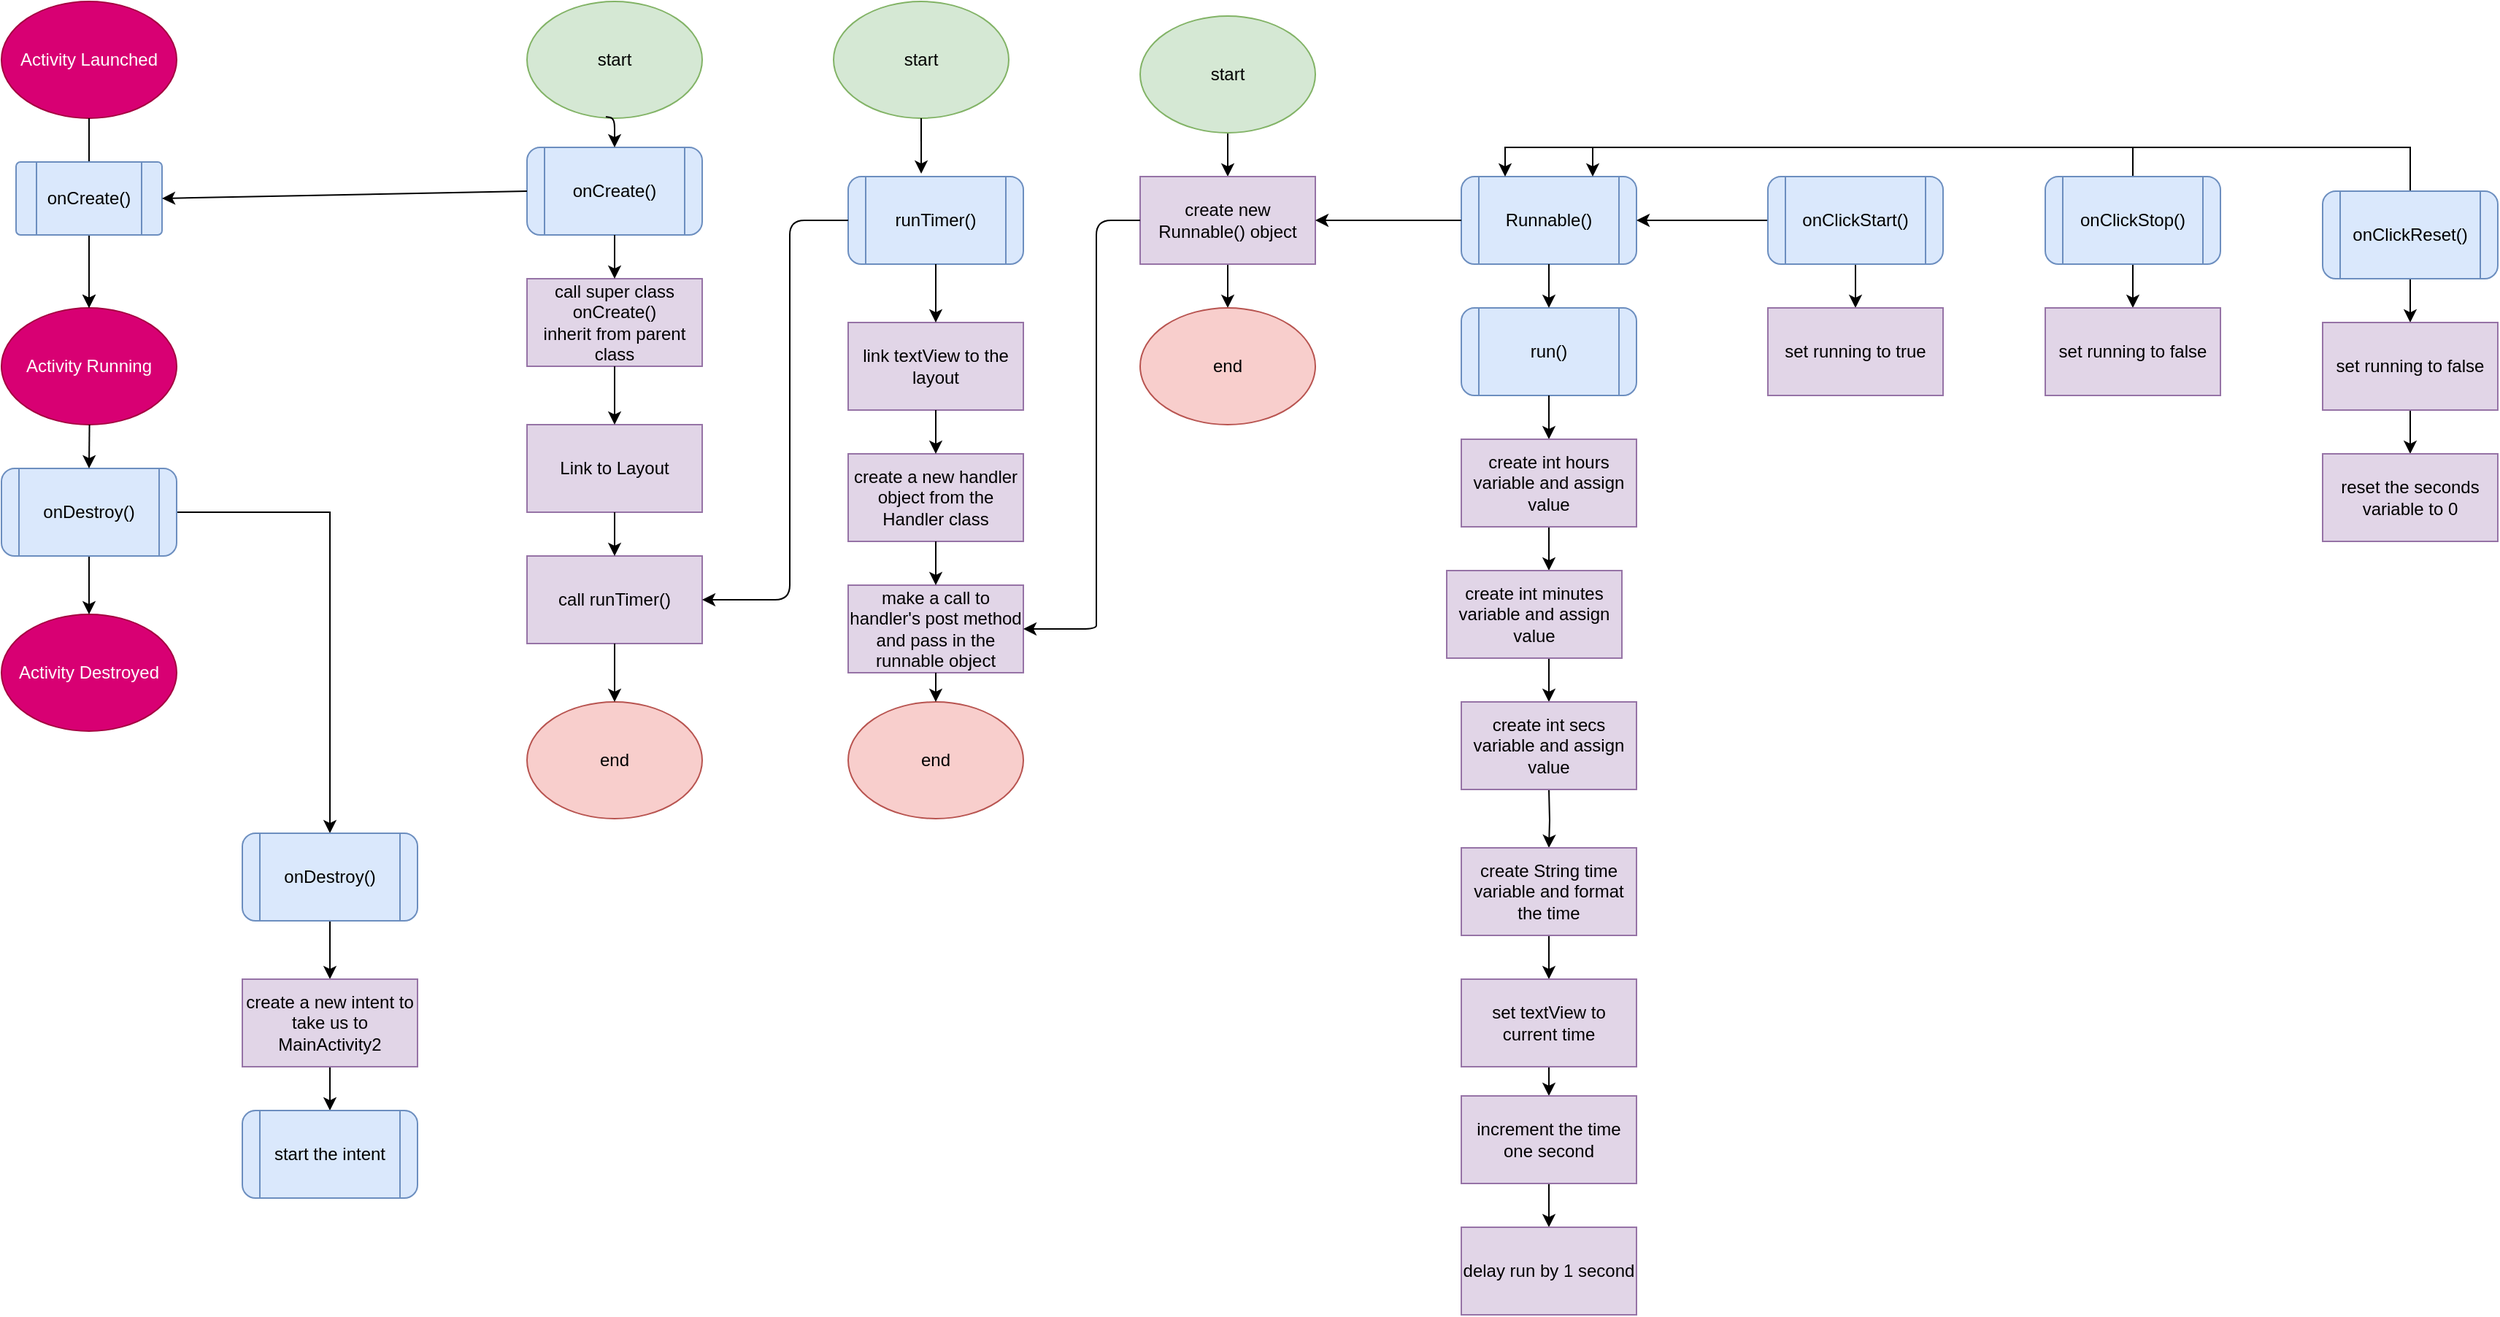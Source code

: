 <mxfile version="13.9.7" type="github">
  <diagram id="N94yQ9Ub5QvBV8jWTIyv" name="Page-1">
    <mxGraphModel dx="1422" dy="794" grid="1" gridSize="10" guides="1" tooltips="1" connect="1" arrows="1" fold="1" page="1" pageScale="1" pageWidth="850" pageHeight="1100" math="0" shadow="0">
      <root>
        <mxCell id="0" />
        <mxCell id="1" parent="0" />
        <mxCell id="S72ueaMxtPJ9CiPUtPcR-1" value="Activity Launched" style="ellipse;whiteSpace=wrap;html=1;fillColor=#d80073;strokeColor=#A50040;fontColor=#ffffff;" vertex="1" parent="1">
          <mxGeometry x="140" y="60" width="120" height="80" as="geometry" />
        </mxCell>
        <mxCell id="S72ueaMxtPJ9CiPUtPcR-2" value="Activity Running" style="ellipse;whiteSpace=wrap;html=1;fillColor=#d80073;strokeColor=#A50040;fontColor=#ffffff;" vertex="1" parent="1">
          <mxGeometry x="140" y="270" width="120" height="80" as="geometry" />
        </mxCell>
        <mxCell id="S72ueaMxtPJ9CiPUtPcR-3" value="" style="endArrow=classic;html=1;exitX=0.5;exitY=1;exitDx=0;exitDy=0;" edge="1" parent="1" source="S72ueaMxtPJ9CiPUtPcR-1" target="S72ueaMxtPJ9CiPUtPcR-2">
          <mxGeometry width="50" height="50" relative="1" as="geometry">
            <mxPoint x="170" y="180" as="sourcePoint" />
            <mxPoint x="220" y="130" as="targetPoint" />
          </mxGeometry>
        </mxCell>
        <mxCell id="S72ueaMxtPJ9CiPUtPcR-4" value="Activity Destroyed" style="ellipse;whiteSpace=wrap;html=1;fillColor=#d80073;strokeColor=#A50040;fontColor=#ffffff;" vertex="1" parent="1">
          <mxGeometry x="140" y="480" width="120" height="80" as="geometry" />
        </mxCell>
        <mxCell id="S72ueaMxtPJ9CiPUtPcR-5" value="" style="endArrow=classic;html=1;" edge="1" parent="1" source="S72ueaMxtPJ9CiPUtPcR-60" target="S72ueaMxtPJ9CiPUtPcR-4">
          <mxGeometry width="50" height="50" relative="1" as="geometry">
            <mxPoint x="130" y="370" as="sourcePoint" />
            <mxPoint x="180" y="320" as="targetPoint" />
          </mxGeometry>
        </mxCell>
        <mxCell id="S72ueaMxtPJ9CiPUtPcR-8" value="" style="edgeStyle=orthogonalEdgeStyle;rounded=0;orthogonalLoop=1;jettySize=auto;html=1;" edge="1" parent="1" source="S72ueaMxtPJ9CiPUtPcR-7" target="S72ueaMxtPJ9CiPUtPcR-2">
          <mxGeometry relative="1" as="geometry" />
        </mxCell>
        <mxCell id="S72ueaMxtPJ9CiPUtPcR-7" value="onCreate()" style="verticalLabelPosition=middle;verticalAlign=middle;html=1;shape=process;whiteSpace=wrap;rounded=1;size=0.14;arcSize=6;labelPosition=center;align=center;fillColor=#dae8fc;strokeColor=#6c8ebf;" vertex="1" parent="1">
          <mxGeometry x="150" y="170" width="100" height="50" as="geometry" />
        </mxCell>
        <mxCell id="S72ueaMxtPJ9CiPUtPcR-9" value="start" style="ellipse;whiteSpace=wrap;html=1;rounded=1;fillColor=#d5e8d4;strokeColor=#82b366;" vertex="1" parent="1">
          <mxGeometry x="500" y="60" width="120" height="80" as="geometry" />
        </mxCell>
        <mxCell id="S72ueaMxtPJ9CiPUtPcR-10" value="onCreate()" style="shape=process;whiteSpace=wrap;html=1;backgroundOutline=1;rounded=1;fillColor=#dae8fc;strokeColor=#6c8ebf;" vertex="1" parent="1">
          <mxGeometry x="500" y="160" width="120" height="60" as="geometry" />
        </mxCell>
        <mxCell id="S72ueaMxtPJ9CiPUtPcR-11" value="call super class&lt;br&gt;onCreate()&lt;br&gt;inherit from parent class" style="rounded=0;whiteSpace=wrap;html=1;fillColor=#e1d5e7;strokeColor=#9673a6;" vertex="1" parent="1">
          <mxGeometry x="500" y="250" width="120" height="60" as="geometry" />
        </mxCell>
        <mxCell id="S72ueaMxtPJ9CiPUtPcR-12" value="Link to Layout" style="rounded=0;whiteSpace=wrap;html=1;fillColor=#e1d5e7;strokeColor=#9673a6;" vertex="1" parent="1">
          <mxGeometry x="500" y="350" width="120" height="60" as="geometry" />
        </mxCell>
        <mxCell id="S72ueaMxtPJ9CiPUtPcR-13" value="" style="endArrow=classic;html=1;exitX=0.45;exitY=0.988;exitDx=0;exitDy=0;exitPerimeter=0;" edge="1" parent="1" source="S72ueaMxtPJ9CiPUtPcR-9" target="S72ueaMxtPJ9CiPUtPcR-10">
          <mxGeometry width="50" height="50" relative="1" as="geometry">
            <mxPoint x="550" y="180" as="sourcePoint" />
            <mxPoint x="600" y="130" as="targetPoint" />
            <Array as="points">
              <mxPoint x="560" y="140" />
            </Array>
          </mxGeometry>
        </mxCell>
        <mxCell id="S72ueaMxtPJ9CiPUtPcR-14" value="" style="endArrow=classic;html=1;entryX=0.5;entryY=0;entryDx=0;entryDy=0;exitX=0.5;exitY=1;exitDx=0;exitDy=0;" edge="1" parent="1" source="S72ueaMxtPJ9CiPUtPcR-10" target="S72ueaMxtPJ9CiPUtPcR-11">
          <mxGeometry width="50" height="50" relative="1" as="geometry">
            <mxPoint x="450" y="270" as="sourcePoint" />
            <mxPoint x="500" y="220" as="targetPoint" />
          </mxGeometry>
        </mxCell>
        <mxCell id="S72ueaMxtPJ9CiPUtPcR-15" value="" style="endArrow=classic;html=1;exitX=0.5;exitY=1;exitDx=0;exitDy=0;entryX=0.5;entryY=0;entryDx=0;entryDy=0;" edge="1" parent="1" source="S72ueaMxtPJ9CiPUtPcR-11" target="S72ueaMxtPJ9CiPUtPcR-12">
          <mxGeometry width="50" height="50" relative="1" as="geometry">
            <mxPoint x="550" y="400" as="sourcePoint" />
            <mxPoint x="600" y="350" as="targetPoint" />
          </mxGeometry>
        </mxCell>
        <mxCell id="S72ueaMxtPJ9CiPUtPcR-16" value="call runTimer()" style="rounded=0;whiteSpace=wrap;html=1;fillColor=#e1d5e7;strokeColor=#9673a6;" vertex="1" parent="1">
          <mxGeometry x="500" y="440" width="120" height="60" as="geometry" />
        </mxCell>
        <mxCell id="S72ueaMxtPJ9CiPUtPcR-17" value="" style="endArrow=classic;html=1;entryX=0.5;entryY=0;entryDx=0;entryDy=0;exitX=0.5;exitY=1;exitDx=0;exitDy=0;" edge="1" parent="1" source="S72ueaMxtPJ9CiPUtPcR-12" target="S72ueaMxtPJ9CiPUtPcR-16">
          <mxGeometry width="50" height="50" relative="1" as="geometry">
            <mxPoint x="400" y="410" as="sourcePoint" />
            <mxPoint x="450" y="360" as="targetPoint" />
          </mxGeometry>
        </mxCell>
        <mxCell id="S72ueaMxtPJ9CiPUtPcR-19" value="end" style="ellipse;whiteSpace=wrap;html=1;rounded=1;fillColor=#f8cecc;strokeColor=#b85450;" vertex="1" parent="1">
          <mxGeometry x="500" y="540" width="120" height="80" as="geometry" />
        </mxCell>
        <mxCell id="S72ueaMxtPJ9CiPUtPcR-20" value="" style="endArrow=classic;html=1;entryX=0.5;entryY=0;entryDx=0;entryDy=0;exitX=0.5;exitY=1;exitDx=0;exitDy=0;" edge="1" parent="1" source="S72ueaMxtPJ9CiPUtPcR-16" target="S72ueaMxtPJ9CiPUtPcR-19">
          <mxGeometry width="50" height="50" relative="1" as="geometry">
            <mxPoint x="560" y="520" as="sourcePoint" />
            <mxPoint x="450" y="360" as="targetPoint" />
            <Array as="points">
              <mxPoint x="560" y="530" />
            </Array>
          </mxGeometry>
        </mxCell>
        <mxCell id="S72ueaMxtPJ9CiPUtPcR-21" value="" style="endArrow=classic;html=1;entryX=1;entryY=0.5;entryDx=0;entryDy=0;exitX=0;exitY=0.5;exitDx=0;exitDy=0;" edge="1" parent="1" source="S72ueaMxtPJ9CiPUtPcR-10" target="S72ueaMxtPJ9CiPUtPcR-7">
          <mxGeometry width="50" height="50" relative="1" as="geometry">
            <mxPoint x="490" y="190" as="sourcePoint" />
            <mxPoint x="350" y="190" as="targetPoint" />
          </mxGeometry>
        </mxCell>
        <mxCell id="S72ueaMxtPJ9CiPUtPcR-22" value="start" style="ellipse;whiteSpace=wrap;html=1;rounded=1;fillColor=#d5e8d4;strokeColor=#82b366;" vertex="1" parent="1">
          <mxGeometry x="710" y="60" width="120" height="80" as="geometry" />
        </mxCell>
        <mxCell id="S72ueaMxtPJ9CiPUtPcR-23" value="runTimer()" style="shape=process;whiteSpace=wrap;html=1;backgroundOutline=1;rounded=1;fillColor=#dae8fc;strokeColor=#6c8ebf;" vertex="1" parent="1">
          <mxGeometry x="720" y="180" width="120" height="60" as="geometry" />
        </mxCell>
        <mxCell id="S72ueaMxtPJ9CiPUtPcR-24" value="link textView to the layout" style="rounded=0;whiteSpace=wrap;html=1;fillColor=#e1d5e7;strokeColor=#9673a6;" vertex="1" parent="1">
          <mxGeometry x="720" y="280" width="120" height="60" as="geometry" />
        </mxCell>
        <mxCell id="S72ueaMxtPJ9CiPUtPcR-25" value="" style="endArrow=classic;html=1;entryX=0.417;entryY=-0.033;entryDx=0;entryDy=0;entryPerimeter=0;" edge="1" parent="1" source="S72ueaMxtPJ9CiPUtPcR-22" target="S72ueaMxtPJ9CiPUtPcR-23">
          <mxGeometry width="50" height="50" relative="1" as="geometry">
            <mxPoint x="770" y="170" as="sourcePoint" />
            <mxPoint x="820" y="120" as="targetPoint" />
          </mxGeometry>
        </mxCell>
        <mxCell id="S72ueaMxtPJ9CiPUtPcR-26" value="" style="endArrow=classic;html=1;entryX=0.5;entryY=0;entryDx=0;entryDy=0;exitX=0.5;exitY=1;exitDx=0;exitDy=0;" edge="1" parent="1" source="S72ueaMxtPJ9CiPUtPcR-23" target="S72ueaMxtPJ9CiPUtPcR-24">
          <mxGeometry width="50" height="50" relative="1" as="geometry">
            <mxPoint x="730" y="270" as="sourcePoint" />
            <mxPoint x="780" y="220" as="targetPoint" />
            <Array as="points">
              <mxPoint x="780" y="270" />
            </Array>
          </mxGeometry>
        </mxCell>
        <mxCell id="S72ueaMxtPJ9CiPUtPcR-27" value="create a new handler object from the Handler class" style="rounded=0;whiteSpace=wrap;html=1;fillColor=#e1d5e7;strokeColor=#9673a6;" vertex="1" parent="1">
          <mxGeometry x="720" y="370" width="120" height="60" as="geometry" />
        </mxCell>
        <mxCell id="S72ueaMxtPJ9CiPUtPcR-28" value="" style="endArrow=classic;html=1;entryX=0.5;entryY=0;entryDx=0;entryDy=0;exitX=0.5;exitY=1;exitDx=0;exitDy=0;" edge="1" parent="1" source="S72ueaMxtPJ9CiPUtPcR-24" target="S72ueaMxtPJ9CiPUtPcR-27">
          <mxGeometry width="50" height="50" relative="1" as="geometry">
            <mxPoint x="640" y="370" as="sourcePoint" />
            <mxPoint x="690" y="320" as="targetPoint" />
          </mxGeometry>
        </mxCell>
        <mxCell id="S72ueaMxtPJ9CiPUtPcR-29" value="make a call to handler&#39;s post method and pass in the runnable object" style="rounded=0;whiteSpace=wrap;html=1;fillColor=#e1d5e7;strokeColor=#9673a6;" vertex="1" parent="1">
          <mxGeometry x="720" y="460" width="120" height="60" as="geometry" />
        </mxCell>
        <mxCell id="S72ueaMxtPJ9CiPUtPcR-30" value="" style="endArrow=classic;html=1;entryX=0.5;entryY=0;entryDx=0;entryDy=0;exitX=0.5;exitY=1;exitDx=0;exitDy=0;" edge="1" parent="1" source="S72ueaMxtPJ9CiPUtPcR-27" target="S72ueaMxtPJ9CiPUtPcR-29">
          <mxGeometry width="50" height="50" relative="1" as="geometry">
            <mxPoint x="640" y="460" as="sourcePoint" />
            <mxPoint x="690" y="410" as="targetPoint" />
          </mxGeometry>
        </mxCell>
        <mxCell id="S72ueaMxtPJ9CiPUtPcR-31" value="end" style="ellipse;whiteSpace=wrap;html=1;rounded=1;fillColor=#f8cecc;strokeColor=#b85450;" vertex="1" parent="1">
          <mxGeometry x="720" y="540" width="120" height="80" as="geometry" />
        </mxCell>
        <mxCell id="S72ueaMxtPJ9CiPUtPcR-32" value="" style="endArrow=classic;html=1;exitX=0.5;exitY=1;exitDx=0;exitDy=0;entryX=0.5;entryY=0;entryDx=0;entryDy=0;" edge="1" parent="1" source="S72ueaMxtPJ9CiPUtPcR-29" target="S72ueaMxtPJ9CiPUtPcR-31">
          <mxGeometry width="50" height="50" relative="1" as="geometry">
            <mxPoint x="660" y="560" as="sourcePoint" />
            <mxPoint x="710" y="510" as="targetPoint" />
          </mxGeometry>
        </mxCell>
        <mxCell id="S72ueaMxtPJ9CiPUtPcR-62" style="edgeStyle=orthogonalEdgeStyle;rounded=0;orthogonalLoop=1;jettySize=auto;html=1;exitX=0.5;exitY=1;exitDx=0;exitDy=0;" edge="1" parent="1" source="S72ueaMxtPJ9CiPUtPcR-33" target="S72ueaMxtPJ9CiPUtPcR-35">
          <mxGeometry relative="1" as="geometry" />
        </mxCell>
        <mxCell id="S72ueaMxtPJ9CiPUtPcR-33" value="start" style="ellipse;whiteSpace=wrap;html=1;rounded=1;fillColor=#d5e8d4;strokeColor=#82b366;" vertex="1" parent="1">
          <mxGeometry x="920" y="70" width="120" height="80" as="geometry" />
        </mxCell>
        <mxCell id="S72ueaMxtPJ9CiPUtPcR-34" value="" style="endArrow=classic;html=1;exitX=0;exitY=0.5;exitDx=0;exitDy=0;entryX=1;entryY=0.5;entryDx=0;entryDy=0;" edge="1" parent="1" source="S72ueaMxtPJ9CiPUtPcR-23" target="S72ueaMxtPJ9CiPUtPcR-16">
          <mxGeometry width="50" height="50" relative="1" as="geometry">
            <mxPoint x="660" y="260" as="sourcePoint" />
            <mxPoint x="710" y="210" as="targetPoint" />
            <Array as="points">
              <mxPoint x="680" y="210" />
              <mxPoint x="680" y="470" />
            </Array>
          </mxGeometry>
        </mxCell>
        <mxCell id="S72ueaMxtPJ9CiPUtPcR-63" style="edgeStyle=orthogonalEdgeStyle;rounded=0;orthogonalLoop=1;jettySize=auto;html=1;exitX=0.5;exitY=1;exitDx=0;exitDy=0;entryX=0.5;entryY=0;entryDx=0;entryDy=0;" edge="1" parent="1" source="S72ueaMxtPJ9CiPUtPcR-35" target="S72ueaMxtPJ9CiPUtPcR-38">
          <mxGeometry relative="1" as="geometry" />
        </mxCell>
        <mxCell id="S72ueaMxtPJ9CiPUtPcR-35" value="create new Runnable() object" style="rounded=0;whiteSpace=wrap;html=1;fillColor=#e1d5e7;strokeColor=#9673a6;" vertex="1" parent="1">
          <mxGeometry x="920" y="180" width="120" height="60" as="geometry" />
        </mxCell>
        <mxCell id="S72ueaMxtPJ9CiPUtPcR-37" value="" style="endArrow=classic;html=1;entryX=1;entryY=0.5;entryDx=0;entryDy=0;exitX=0;exitY=0.5;exitDx=0;exitDy=0;" edge="1" parent="1" source="S72ueaMxtPJ9CiPUtPcR-35" target="S72ueaMxtPJ9CiPUtPcR-29">
          <mxGeometry width="50" height="50" relative="1" as="geometry">
            <mxPoint x="930" y="310" as="sourcePoint" />
            <mxPoint x="980" y="260" as="targetPoint" />
            <Array as="points">
              <mxPoint x="890" y="210" />
              <mxPoint x="890" y="480" />
              <mxPoint x="890" y="490" />
            </Array>
          </mxGeometry>
        </mxCell>
        <mxCell id="S72ueaMxtPJ9CiPUtPcR-38" value="end" style="ellipse;whiteSpace=wrap;html=1;rounded=1;fillColor=#f8cecc;strokeColor=#b85450;" vertex="1" parent="1">
          <mxGeometry x="920" y="270" width="120" height="80" as="geometry" />
        </mxCell>
        <mxCell id="S72ueaMxtPJ9CiPUtPcR-39" value="Runnable()" style="shape=process;whiteSpace=wrap;html=1;backgroundOutline=1;rounded=1;fillColor=#dae8fc;strokeColor=#6c8ebf;" vertex="1" parent="1">
          <mxGeometry x="1140" y="180" width="120" height="60" as="geometry" />
        </mxCell>
        <mxCell id="S72ueaMxtPJ9CiPUtPcR-40" value="run()" style="shape=process;whiteSpace=wrap;html=1;backgroundOutline=1;rounded=1;fillColor=#dae8fc;strokeColor=#6c8ebf;" vertex="1" parent="1">
          <mxGeometry x="1140" y="270" width="120" height="60" as="geometry" />
        </mxCell>
        <mxCell id="S72ueaMxtPJ9CiPUtPcR-41" value="" style="endArrow=classic;html=1;exitX=0;exitY=0.5;exitDx=0;exitDy=0;entryX=1;entryY=0.5;entryDx=0;entryDy=0;" edge="1" parent="1" source="S72ueaMxtPJ9CiPUtPcR-39" target="S72ueaMxtPJ9CiPUtPcR-35">
          <mxGeometry width="50" height="50" relative="1" as="geometry">
            <mxPoint x="1060" y="220" as="sourcePoint" />
            <mxPoint x="1110" y="170" as="targetPoint" />
          </mxGeometry>
        </mxCell>
        <mxCell id="S72ueaMxtPJ9CiPUtPcR-42" value="" style="endArrow=classic;html=1;entryX=0.5;entryY=0;entryDx=0;entryDy=0;exitX=0.5;exitY=1;exitDx=0;exitDy=0;" edge="1" parent="1" source="S72ueaMxtPJ9CiPUtPcR-39" target="S72ueaMxtPJ9CiPUtPcR-40">
          <mxGeometry width="50" height="50" relative="1" as="geometry">
            <mxPoint x="1080" y="290" as="sourcePoint" />
            <mxPoint x="1130" y="240" as="targetPoint" />
          </mxGeometry>
        </mxCell>
        <mxCell id="S72ueaMxtPJ9CiPUtPcR-44" value="" style="endArrow=classic;html=1;entryX=0.5;entryY=0;entryDx=0;entryDy=0;exitX=0.5;exitY=1;exitDx=0;exitDy=0;" edge="1" parent="1" source="S72ueaMxtPJ9CiPUtPcR-40">
          <mxGeometry width="50" height="50" relative="1" as="geometry">
            <mxPoint x="1090" y="400" as="sourcePoint" />
            <mxPoint x="1200" y="360" as="targetPoint" />
          </mxGeometry>
        </mxCell>
        <mxCell id="S72ueaMxtPJ9CiPUtPcR-49" style="edgeStyle=orthogonalEdgeStyle;rounded=0;orthogonalLoop=1;jettySize=auto;html=1;exitX=0.5;exitY=1;exitDx=0;exitDy=0;entryX=0.5;entryY=0;entryDx=0;entryDy=0;" edge="1" parent="1">
          <mxGeometry relative="1" as="geometry">
            <mxPoint x="1200" y="510" as="sourcePoint" />
            <mxPoint x="1200" y="540" as="targetPoint" />
          </mxGeometry>
        </mxCell>
        <mxCell id="S72ueaMxtPJ9CiPUtPcR-51" style="edgeStyle=orthogonalEdgeStyle;rounded=0;orthogonalLoop=1;jettySize=auto;html=1;exitX=0.5;exitY=1;exitDx=0;exitDy=0;" edge="1" parent="1" target="S72ueaMxtPJ9CiPUtPcR-50">
          <mxGeometry relative="1" as="geometry">
            <mxPoint x="1200" y="600" as="sourcePoint" />
          </mxGeometry>
        </mxCell>
        <mxCell id="S72ueaMxtPJ9CiPUtPcR-48" value="" style="endArrow=classic;html=1;" edge="1" parent="1">
          <mxGeometry width="50" height="50" relative="1" as="geometry">
            <mxPoint x="1200" y="420" as="sourcePoint" />
            <mxPoint x="1200" y="450" as="targetPoint" />
          </mxGeometry>
        </mxCell>
        <mxCell id="S72ueaMxtPJ9CiPUtPcR-54" style="edgeStyle=orthogonalEdgeStyle;rounded=0;orthogonalLoop=1;jettySize=auto;html=1;exitX=0.5;exitY=1;exitDx=0;exitDy=0;" edge="1" parent="1" source="S72ueaMxtPJ9CiPUtPcR-50" target="S72ueaMxtPJ9CiPUtPcR-53">
          <mxGeometry relative="1" as="geometry" />
        </mxCell>
        <mxCell id="S72ueaMxtPJ9CiPUtPcR-50" value="create String time variable and format the time" style="rounded=0;whiteSpace=wrap;html=1;fillColor=#e1d5e7;strokeColor=#9673a6;" vertex="1" parent="1">
          <mxGeometry x="1140" y="640" width="120" height="60" as="geometry" />
        </mxCell>
        <mxCell id="S72ueaMxtPJ9CiPUtPcR-56" style="edgeStyle=orthogonalEdgeStyle;rounded=0;orthogonalLoop=1;jettySize=auto;html=1;exitX=0.5;exitY=1;exitDx=0;exitDy=0;entryX=0.5;entryY=0;entryDx=0;entryDy=0;" edge="1" parent="1" source="S72ueaMxtPJ9CiPUtPcR-53" target="S72ueaMxtPJ9CiPUtPcR-55">
          <mxGeometry relative="1" as="geometry" />
        </mxCell>
        <mxCell id="S72ueaMxtPJ9CiPUtPcR-53" value="set textView to current time" style="rounded=0;whiteSpace=wrap;html=1;fillColor=#e1d5e7;strokeColor=#9673a6;" vertex="1" parent="1">
          <mxGeometry x="1140" y="730" width="120" height="60" as="geometry" />
        </mxCell>
        <mxCell id="S72ueaMxtPJ9CiPUtPcR-58" style="edgeStyle=orthogonalEdgeStyle;rounded=0;orthogonalLoop=1;jettySize=auto;html=1;exitX=0.5;exitY=1;exitDx=0;exitDy=0;entryX=0.5;entryY=0;entryDx=0;entryDy=0;" edge="1" parent="1" source="S72ueaMxtPJ9CiPUtPcR-55" target="S72ueaMxtPJ9CiPUtPcR-57">
          <mxGeometry relative="1" as="geometry" />
        </mxCell>
        <mxCell id="S72ueaMxtPJ9CiPUtPcR-55" value="increment the time one second" style="rounded=0;whiteSpace=wrap;html=1;fillColor=#e1d5e7;strokeColor=#9673a6;" vertex="1" parent="1">
          <mxGeometry x="1140" y="810" width="120" height="60" as="geometry" />
        </mxCell>
        <mxCell id="S72ueaMxtPJ9CiPUtPcR-57" value="delay run by 1 second" style="rounded=0;whiteSpace=wrap;html=1;fillColor=#e1d5e7;strokeColor=#9673a6;" vertex="1" parent="1">
          <mxGeometry x="1140" y="900" width="120" height="60" as="geometry" />
        </mxCell>
        <mxCell id="S72ueaMxtPJ9CiPUtPcR-81" style="edgeStyle=orthogonalEdgeStyle;rounded=0;orthogonalLoop=1;jettySize=auto;html=1;exitX=1;exitY=0.5;exitDx=0;exitDy=0;entryX=0.5;entryY=0;entryDx=0;entryDy=0;" edge="1" parent="1" source="S72ueaMxtPJ9CiPUtPcR-60" target="S72ueaMxtPJ9CiPUtPcR-78">
          <mxGeometry relative="1" as="geometry" />
        </mxCell>
        <mxCell id="S72ueaMxtPJ9CiPUtPcR-60" value="onDestroy()" style="shape=process;whiteSpace=wrap;html=1;backgroundOutline=1;rounded=1;fillColor=#dae8fc;strokeColor=#6c8ebf;" vertex="1" parent="1">
          <mxGeometry x="140" y="380" width="120" height="60" as="geometry" />
        </mxCell>
        <mxCell id="S72ueaMxtPJ9CiPUtPcR-61" value="" style="endArrow=classic;html=1;" edge="1" parent="1" source="S72ueaMxtPJ9CiPUtPcR-2" target="S72ueaMxtPJ9CiPUtPcR-60">
          <mxGeometry width="50" height="50" relative="1" as="geometry">
            <mxPoint x="200" y="350" as="sourcePoint" />
            <mxPoint x="200" y="480" as="targetPoint" />
          </mxGeometry>
        </mxCell>
        <mxCell id="S72ueaMxtPJ9CiPUtPcR-66" style="edgeStyle=orthogonalEdgeStyle;rounded=0;orthogonalLoop=1;jettySize=auto;html=1;exitX=0;exitY=0.5;exitDx=0;exitDy=0;entryX=1;entryY=0.5;entryDx=0;entryDy=0;" edge="1" parent="1" source="S72ueaMxtPJ9CiPUtPcR-64" target="S72ueaMxtPJ9CiPUtPcR-39">
          <mxGeometry relative="1" as="geometry">
            <mxPoint x="1270" y="210" as="targetPoint" />
          </mxGeometry>
        </mxCell>
        <mxCell id="S72ueaMxtPJ9CiPUtPcR-67" style="edgeStyle=orthogonalEdgeStyle;rounded=0;orthogonalLoop=1;jettySize=auto;html=1;exitX=0.5;exitY=1;exitDx=0;exitDy=0;" edge="1" parent="1" source="S72ueaMxtPJ9CiPUtPcR-64" target="S72ueaMxtPJ9CiPUtPcR-65">
          <mxGeometry relative="1" as="geometry" />
        </mxCell>
        <mxCell id="S72ueaMxtPJ9CiPUtPcR-64" value="onClickStart()" style="shape=process;whiteSpace=wrap;html=1;backgroundOutline=1;rounded=1;fillColor=#dae8fc;strokeColor=#6c8ebf;" vertex="1" parent="1">
          <mxGeometry x="1350" y="180" width="120" height="60" as="geometry" />
        </mxCell>
        <mxCell id="S72ueaMxtPJ9CiPUtPcR-65" value="set running to true" style="rounded=0;whiteSpace=wrap;html=1;fillColor=#e1d5e7;strokeColor=#9673a6;" vertex="1" parent="1">
          <mxGeometry x="1350" y="270" width="120" height="60" as="geometry" />
        </mxCell>
        <mxCell id="S72ueaMxtPJ9CiPUtPcR-75" style="edgeStyle=orthogonalEdgeStyle;rounded=0;orthogonalLoop=1;jettySize=auto;html=1;exitX=0.5;exitY=1;exitDx=0;exitDy=0;entryX=0.5;entryY=0;entryDx=0;entryDy=0;" edge="1" parent="1" source="S72ueaMxtPJ9CiPUtPcR-68" target="S72ueaMxtPJ9CiPUtPcR-69">
          <mxGeometry relative="1" as="geometry" />
        </mxCell>
        <mxCell id="S72ueaMxtPJ9CiPUtPcR-76" style="edgeStyle=orthogonalEdgeStyle;rounded=0;orthogonalLoop=1;jettySize=auto;html=1;exitX=0.5;exitY=0;exitDx=0;exitDy=0;entryX=0.75;entryY=0;entryDx=0;entryDy=0;" edge="1" parent="1" source="S72ueaMxtPJ9CiPUtPcR-68" target="S72ueaMxtPJ9CiPUtPcR-39">
          <mxGeometry relative="1" as="geometry" />
        </mxCell>
        <mxCell id="S72ueaMxtPJ9CiPUtPcR-68" value="onClickStop()" style="shape=process;whiteSpace=wrap;html=1;backgroundOutline=1;rounded=1;fillColor=#dae8fc;strokeColor=#6c8ebf;" vertex="1" parent="1">
          <mxGeometry x="1540" y="180" width="120" height="60" as="geometry" />
        </mxCell>
        <mxCell id="S72ueaMxtPJ9CiPUtPcR-69" value="set running to false" style="rounded=0;whiteSpace=wrap;html=1;fillColor=#e1d5e7;strokeColor=#9673a6;" vertex="1" parent="1">
          <mxGeometry x="1540" y="270" width="120" height="60" as="geometry" />
        </mxCell>
        <mxCell id="S72ueaMxtPJ9CiPUtPcR-73" style="edgeStyle=orthogonalEdgeStyle;rounded=0;orthogonalLoop=1;jettySize=auto;html=1;exitX=0.5;exitY=1;exitDx=0;exitDy=0;entryX=0.5;entryY=0;entryDx=0;entryDy=0;" edge="1" parent="1" source="S72ueaMxtPJ9CiPUtPcR-70" target="S72ueaMxtPJ9CiPUtPcR-71">
          <mxGeometry relative="1" as="geometry" />
        </mxCell>
        <mxCell id="S72ueaMxtPJ9CiPUtPcR-77" style="edgeStyle=orthogonalEdgeStyle;rounded=0;orthogonalLoop=1;jettySize=auto;html=1;exitX=0.5;exitY=0;exitDx=0;exitDy=0;entryX=0.25;entryY=0;entryDx=0;entryDy=0;" edge="1" parent="1" source="S72ueaMxtPJ9CiPUtPcR-70" target="S72ueaMxtPJ9CiPUtPcR-39">
          <mxGeometry relative="1" as="geometry" />
        </mxCell>
        <mxCell id="S72ueaMxtPJ9CiPUtPcR-70" value="onClickReset()" style="shape=process;whiteSpace=wrap;html=1;backgroundOutline=1;rounded=1;fillColor=#dae8fc;strokeColor=#6c8ebf;" vertex="1" parent="1">
          <mxGeometry x="1730" y="190" width="120" height="60" as="geometry" />
        </mxCell>
        <mxCell id="S72ueaMxtPJ9CiPUtPcR-74" style="edgeStyle=orthogonalEdgeStyle;rounded=0;orthogonalLoop=1;jettySize=auto;html=1;exitX=0.5;exitY=1;exitDx=0;exitDy=0;entryX=0.5;entryY=0;entryDx=0;entryDy=0;" edge="1" parent="1" source="S72ueaMxtPJ9CiPUtPcR-71" target="S72ueaMxtPJ9CiPUtPcR-72">
          <mxGeometry relative="1" as="geometry" />
        </mxCell>
        <mxCell id="S72ueaMxtPJ9CiPUtPcR-71" value="set running to false" style="rounded=0;whiteSpace=wrap;html=1;fillColor=#e1d5e7;strokeColor=#9673a6;" vertex="1" parent="1">
          <mxGeometry x="1730" y="280" width="120" height="60" as="geometry" />
        </mxCell>
        <mxCell id="S72ueaMxtPJ9CiPUtPcR-72" value="reset the seconds variable to 0" style="rounded=0;whiteSpace=wrap;html=1;fillColor=#e1d5e7;strokeColor=#9673a6;" vertex="1" parent="1">
          <mxGeometry x="1730" y="370" width="120" height="60" as="geometry" />
        </mxCell>
        <mxCell id="S72ueaMxtPJ9CiPUtPcR-82" style="edgeStyle=orthogonalEdgeStyle;rounded=0;orthogonalLoop=1;jettySize=auto;html=1;exitX=0.5;exitY=1;exitDx=0;exitDy=0;entryX=0.5;entryY=0;entryDx=0;entryDy=0;" edge="1" parent="1" source="S72ueaMxtPJ9CiPUtPcR-78" target="S72ueaMxtPJ9CiPUtPcR-79">
          <mxGeometry relative="1" as="geometry" />
        </mxCell>
        <mxCell id="S72ueaMxtPJ9CiPUtPcR-78" value="onDestroy()" style="shape=process;whiteSpace=wrap;html=1;backgroundOutline=1;rounded=1;fillColor=#dae8fc;strokeColor=#6c8ebf;" vertex="1" parent="1">
          <mxGeometry x="305" y="630" width="120" height="60" as="geometry" />
        </mxCell>
        <mxCell id="S72ueaMxtPJ9CiPUtPcR-83" style="edgeStyle=orthogonalEdgeStyle;rounded=0;orthogonalLoop=1;jettySize=auto;html=1;exitX=0.5;exitY=1;exitDx=0;exitDy=0;entryX=0.5;entryY=0;entryDx=0;entryDy=0;" edge="1" parent="1" source="S72ueaMxtPJ9CiPUtPcR-79" target="S72ueaMxtPJ9CiPUtPcR-80">
          <mxGeometry relative="1" as="geometry" />
        </mxCell>
        <mxCell id="S72ueaMxtPJ9CiPUtPcR-79" value="create a new intent to take us to MainActivity2" style="rounded=0;whiteSpace=wrap;html=1;fillColor=#e1d5e7;strokeColor=#9673a6;" vertex="1" parent="1">
          <mxGeometry x="305" y="730" width="120" height="60" as="geometry" />
        </mxCell>
        <mxCell id="S72ueaMxtPJ9CiPUtPcR-80" value="start the intent" style="shape=process;whiteSpace=wrap;html=1;backgroundOutline=1;rounded=1;fillColor=#dae8fc;strokeColor=#6c8ebf;" vertex="1" parent="1">
          <mxGeometry x="305" y="820" width="120" height="60" as="geometry" />
        </mxCell>
        <mxCell id="S72ueaMxtPJ9CiPUtPcR-84" value="create int hours variable and assign value" style="rounded=0;whiteSpace=wrap;html=1;fillColor=#e1d5e7;strokeColor=#9673a6;" vertex="1" parent="1">
          <mxGeometry x="1140" y="360" width="120" height="60" as="geometry" />
        </mxCell>
        <mxCell id="S72ueaMxtPJ9CiPUtPcR-85" value="create int minutes variable and assign value" style="rounded=0;whiteSpace=wrap;html=1;fillColor=#e1d5e7;strokeColor=#9673a6;" vertex="1" parent="1">
          <mxGeometry x="1130" y="450" width="120" height="60" as="geometry" />
        </mxCell>
        <mxCell id="S72ueaMxtPJ9CiPUtPcR-86" value="create int secs variable and assign value" style="rounded=0;whiteSpace=wrap;html=1;fillColor=#e1d5e7;strokeColor=#9673a6;" vertex="1" parent="1">
          <mxGeometry x="1140" y="540" width="120" height="60" as="geometry" />
        </mxCell>
      </root>
    </mxGraphModel>
  </diagram>
</mxfile>

